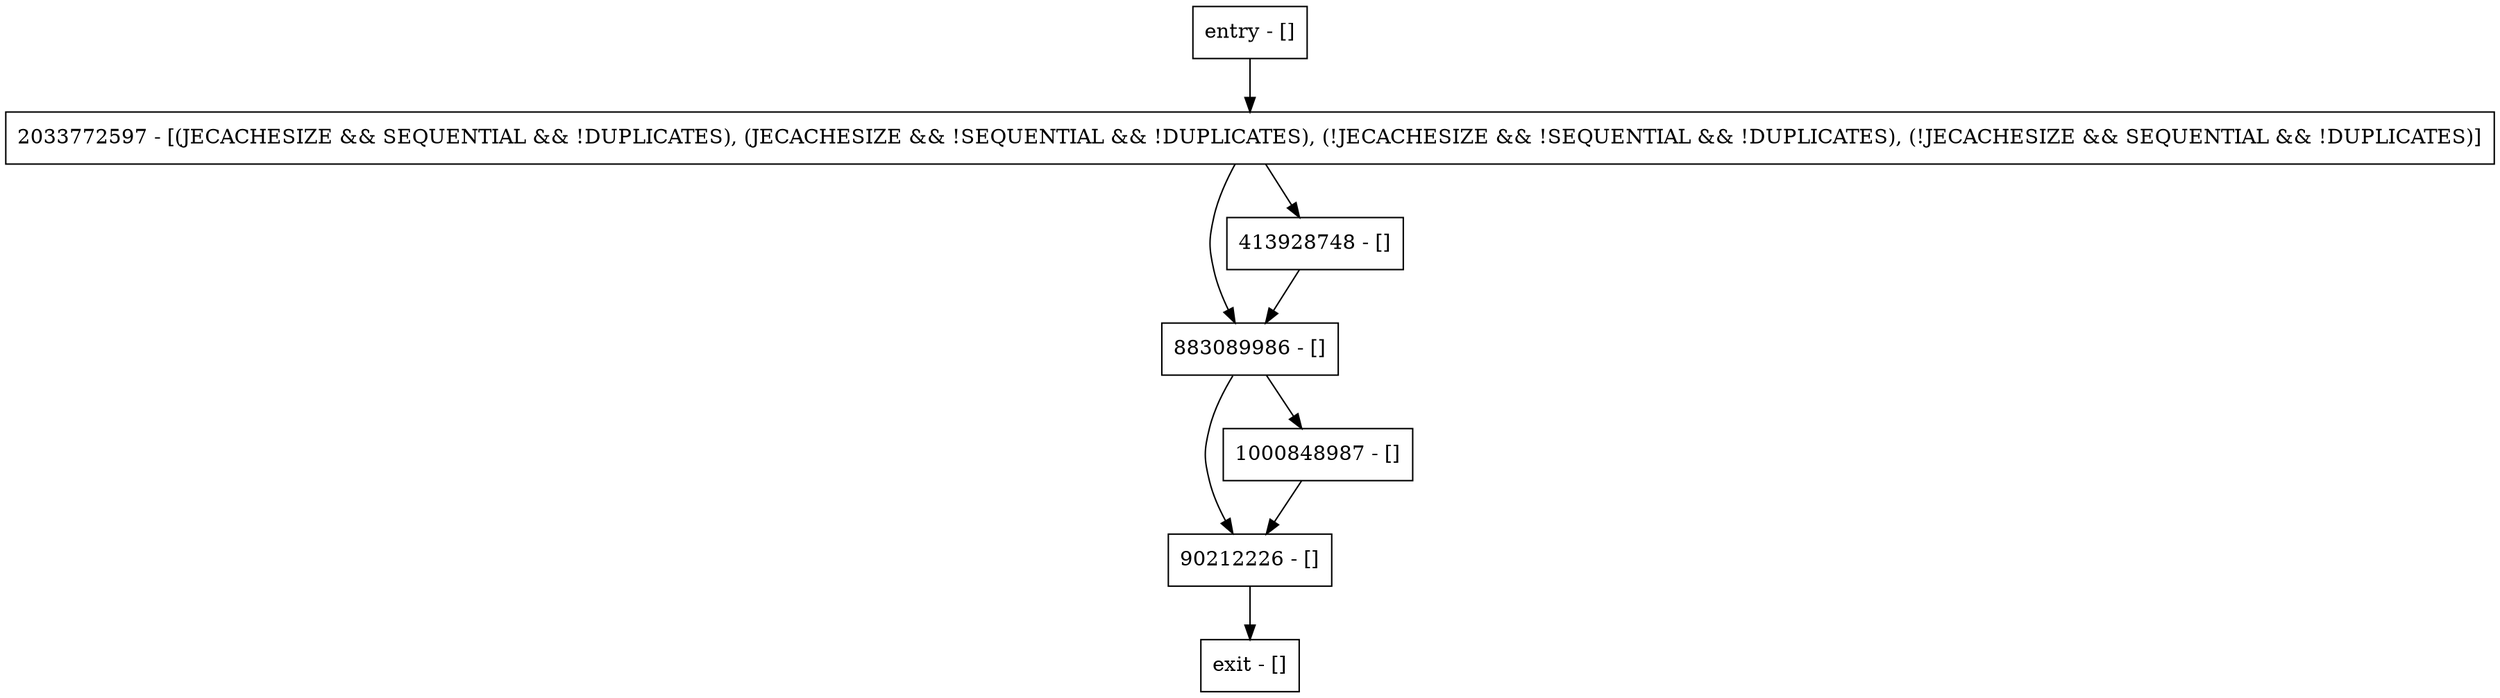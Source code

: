 digraph getFileSummary {
node [shape=record];
2033772597 [label="2033772597 - [(JECACHESIZE && SEQUENTIAL && !DUPLICATES), (JECACHESIZE && !SEQUENTIAL && !DUPLICATES), (!JECACHESIZE && !SEQUENTIAL && !DUPLICATES), (!JECACHESIZE && SEQUENTIAL && !DUPLICATES)]"];
90212226 [label="90212226 - []"];
entry [label="entry - []"];
exit [label="exit - []"];
1000848987 [label="1000848987 - []"];
883089986 [label="883089986 - []"];
413928748 [label="413928748 - []"];
entry;
exit;
2033772597 -> 883089986;
2033772597 -> 413928748;
90212226 -> exit;
entry -> 2033772597;
1000848987 -> 90212226;
883089986 -> 90212226;
883089986 -> 1000848987;
413928748 -> 883089986;
}
